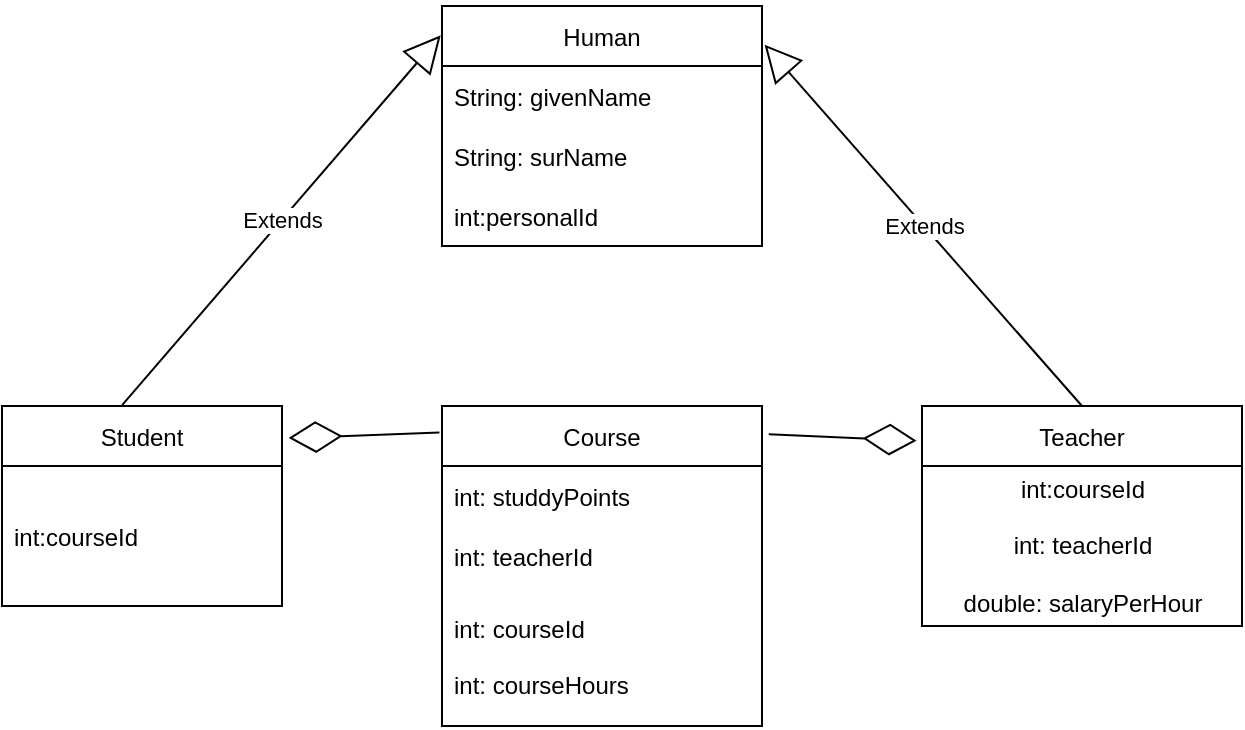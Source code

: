 <mxfile version="16.4.11" type="device"><diagram id="CMuDGZZFlLPCeaBMSz8k" name="Sida-1"><mxGraphModel dx="782" dy="531" grid="1" gridSize="10" guides="1" tooltips="1" connect="1" arrows="1" fold="1" page="1" pageScale="1" pageWidth="827" pageHeight="1169" math="0" shadow="0"><root><mxCell id="0"/><mxCell id="1" parent="0"/><mxCell id="Hr8xorXZ_kDNO7bPDhjR-1" value="Student" style="swimlane;fontStyle=0;childLayout=stackLayout;horizontal=1;startSize=30;horizontalStack=0;resizeParent=1;resizeParentMax=0;resizeLast=0;collapsible=1;marginBottom=0;" vertex="1" parent="1"><mxGeometry x="100" y="240" width="140" height="100" as="geometry"/></mxCell><mxCell id="Hr8xorXZ_kDNO7bPDhjR-4" value="int:courseId" style="text;strokeColor=none;fillColor=none;align=left;verticalAlign=middle;spacingLeft=4;spacingRight=4;overflow=hidden;points=[[0,0.5],[1,0.5]];portConstraint=eastwest;rotatable=0;" vertex="1" parent="Hr8xorXZ_kDNO7bPDhjR-1"><mxGeometry y="30" width="140" height="70" as="geometry"/></mxCell><mxCell id="Hr8xorXZ_kDNO7bPDhjR-9" value="Course" style="swimlane;fontStyle=0;childLayout=stackLayout;horizontal=1;startSize=30;horizontalStack=0;resizeParent=1;resizeParentMax=0;resizeLast=0;collapsible=1;marginBottom=0;" vertex="1" parent="1"><mxGeometry x="320" y="240" width="160" height="160" as="geometry"/></mxCell><mxCell id="Hr8xorXZ_kDNO7bPDhjR-10" value="int: studdyPoints" style="text;strokeColor=none;fillColor=none;align=left;verticalAlign=middle;spacingLeft=4;spacingRight=4;overflow=hidden;points=[[0,0.5],[1,0.5]];portConstraint=eastwest;rotatable=0;" vertex="1" parent="Hr8xorXZ_kDNO7bPDhjR-9"><mxGeometry y="30" width="160" height="30" as="geometry"/></mxCell><mxCell id="Hr8xorXZ_kDNO7bPDhjR-11" value="int: teacherId" style="text;strokeColor=none;fillColor=none;align=left;verticalAlign=middle;spacingLeft=4;spacingRight=4;overflow=hidden;points=[[0,0.5],[1,0.5]];portConstraint=eastwest;rotatable=0;" vertex="1" parent="Hr8xorXZ_kDNO7bPDhjR-9"><mxGeometry y="60" width="160" height="30" as="geometry"/></mxCell><mxCell id="Hr8xorXZ_kDNO7bPDhjR-12" value="int: courseId&#10;&#10;int: courseHours" style="text;strokeColor=none;fillColor=none;align=left;verticalAlign=middle;spacingLeft=4;spacingRight=4;overflow=hidden;points=[[0,0.5],[1,0.5]];portConstraint=eastwest;rotatable=0;" vertex="1" parent="Hr8xorXZ_kDNO7bPDhjR-9"><mxGeometry y="90" width="160" height="70" as="geometry"/></mxCell><mxCell id="Hr8xorXZ_kDNO7bPDhjR-13" value="Teacher" style="swimlane;fontStyle=0;childLayout=stackLayout;horizontal=1;startSize=30;horizontalStack=0;resizeParent=1;resizeParentMax=0;resizeLast=0;collapsible=1;marginBottom=0;" vertex="1" parent="1"><mxGeometry x="560" y="240" width="160" height="110" as="geometry"/></mxCell><mxCell id="Hr8xorXZ_kDNO7bPDhjR-24" value="&lt;span style=&quot;text-align: left&quot;&gt;int:courseId&lt;br&gt;&lt;br&gt;int: teacherId&lt;br&gt;&lt;br&gt;double: salaryPerHour&lt;br&gt;&lt;/span&gt;" style="text;html=1;align=center;verticalAlign=middle;resizable=0;points=[];autosize=1;strokeColor=none;fillColor=none;" vertex="1" parent="Hr8xorXZ_kDNO7bPDhjR-13"><mxGeometry y="30" width="160" height="80" as="geometry"/></mxCell><mxCell id="Hr8xorXZ_kDNO7bPDhjR-17" value="Human" style="swimlane;fontStyle=0;childLayout=stackLayout;horizontal=1;startSize=30;horizontalStack=0;resizeParent=1;resizeParentMax=0;resizeLast=0;collapsible=1;marginBottom=0;" vertex="1" parent="1"><mxGeometry x="320" y="40" width="160" height="120" as="geometry"/></mxCell><mxCell id="Hr8xorXZ_kDNO7bPDhjR-18" value="String: givenName" style="text;strokeColor=none;fillColor=none;align=left;verticalAlign=middle;spacingLeft=4;spacingRight=4;overflow=hidden;points=[[0,0.5],[1,0.5]];portConstraint=eastwest;rotatable=0;" vertex="1" parent="Hr8xorXZ_kDNO7bPDhjR-17"><mxGeometry y="30" width="160" height="30" as="geometry"/></mxCell><mxCell id="Hr8xorXZ_kDNO7bPDhjR-19" value="String: surName" style="text;strokeColor=none;fillColor=none;align=left;verticalAlign=middle;spacingLeft=4;spacingRight=4;overflow=hidden;points=[[0,0.5],[1,0.5]];portConstraint=eastwest;rotatable=0;" vertex="1" parent="Hr8xorXZ_kDNO7bPDhjR-17"><mxGeometry y="60" width="160" height="30" as="geometry"/></mxCell><mxCell id="Hr8xorXZ_kDNO7bPDhjR-20" value="int:personalId" style="text;strokeColor=none;fillColor=none;align=left;verticalAlign=middle;spacingLeft=4;spacingRight=4;overflow=hidden;points=[[0,0.5],[1,0.5]];portConstraint=eastwest;rotatable=0;" vertex="1" parent="Hr8xorXZ_kDNO7bPDhjR-17"><mxGeometry y="90" width="160" height="30" as="geometry"/></mxCell><mxCell id="Hr8xorXZ_kDNO7bPDhjR-22" value="Extends" style="endArrow=block;endSize=16;endFill=0;html=1;rounded=0;exitX=0.429;exitY=-0.004;exitDx=0;exitDy=0;exitPerimeter=0;entryX=-0.004;entryY=0.122;entryDx=0;entryDy=0;entryPerimeter=0;" edge="1" parent="1" source="Hr8xorXZ_kDNO7bPDhjR-1" target="Hr8xorXZ_kDNO7bPDhjR-17"><mxGeometry width="160" relative="1" as="geometry"><mxPoint x="320" y="200" as="sourcePoint"/><mxPoint x="480" y="200" as="targetPoint"/></mxGeometry></mxCell><mxCell id="Hr8xorXZ_kDNO7bPDhjR-23" value="Extends" style="endArrow=block;endSize=16;endFill=0;html=1;rounded=0;exitX=0.5;exitY=0;exitDx=0;exitDy=0;entryX=1.008;entryY=0.161;entryDx=0;entryDy=0;entryPerimeter=0;" edge="1" parent="1" source="Hr8xorXZ_kDNO7bPDhjR-13" target="Hr8xorXZ_kDNO7bPDhjR-17"><mxGeometry width="160" relative="1" as="geometry"><mxPoint x="320" y="200" as="sourcePoint"/><mxPoint x="480" y="200" as="targetPoint"/></mxGeometry></mxCell><mxCell id="Hr8xorXZ_kDNO7bPDhjR-25" value="" style="endArrow=diamondThin;endFill=0;endSize=24;html=1;rounded=0;exitX=-0.008;exitY=0.083;exitDx=0;exitDy=0;entryX=1.024;entryY=0.16;entryDx=0;entryDy=0;entryPerimeter=0;exitPerimeter=0;" edge="1" parent="1" source="Hr8xorXZ_kDNO7bPDhjR-9" target="Hr8xorXZ_kDNO7bPDhjR-1"><mxGeometry width="160" relative="1" as="geometry"><mxPoint x="330" y="310" as="sourcePoint"/><mxPoint x="490" y="310" as="targetPoint"/></mxGeometry></mxCell><mxCell id="Hr8xorXZ_kDNO7bPDhjR-26" value="" style="endArrow=diamondThin;endFill=0;endSize=24;html=1;rounded=0;entryX=-0.017;entryY=0.158;entryDx=0;entryDy=0;entryPerimeter=0;exitX=1.021;exitY=0.088;exitDx=0;exitDy=0;exitPerimeter=0;" edge="1" parent="1" source="Hr8xorXZ_kDNO7bPDhjR-9" target="Hr8xorXZ_kDNO7bPDhjR-13"><mxGeometry width="160" relative="1" as="geometry"><mxPoint x="330" y="310" as="sourcePoint"/><mxPoint x="490" y="310" as="targetPoint"/></mxGeometry></mxCell></root></mxGraphModel></diagram></mxfile>